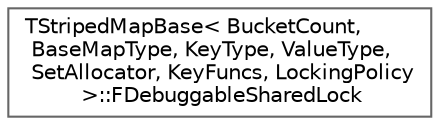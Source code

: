 digraph "Graphical Class Hierarchy"
{
 // INTERACTIVE_SVG=YES
 // LATEX_PDF_SIZE
  bgcolor="transparent";
  edge [fontname=Helvetica,fontsize=10,labelfontname=Helvetica,labelfontsize=10];
  node [fontname=Helvetica,fontsize=10,shape=box,height=0.2,width=0.4];
  rankdir="LR";
  Node0 [id="Node000000",label="TStripedMapBase\< BucketCount,\l BaseMapType, KeyType, ValueType,\l SetAllocator, KeyFuncs, LockingPolicy\l \>::FDebuggableSharedLock",height=0.2,width=0.4,color="grey40", fillcolor="white", style="filled",URL="$d3/dc7/structTStripedMapBase_1_1FDebuggableSharedLock.html",tooltip=" "];
}
